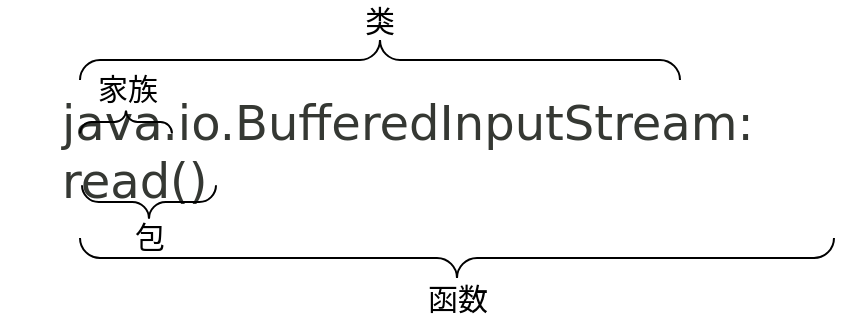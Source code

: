 <mxfile version="24.0.2" type="github">
  <diagram name="第 1 页" id="2gXyJjOuFkFEENA3DUx1">
    <mxGraphModel dx="698" dy="375" grid="1" gridSize="10" guides="1" tooltips="1" connect="1" arrows="1" fold="1" page="1" pageScale="1" pageWidth="827" pageHeight="1169" math="0" shadow="0">
      <root>
        <mxCell id="0" />
        <mxCell id="1" parent="0" />
        <mxCell id="TaAx6gh9WamMbnJy0VXJ-4" value="&lt;ul style=&quot;margin: 0px 0px 0px 15px; padding: 1px 0px 0px 15px; color: rgb(53, 56, 51); font-family: &amp;quot;DejaVu Sans&amp;quot;, Arial, Helvetica, sans-serif; text-align: left; background-color: rgb(255, 255, 255);&quot; class=&quot;inheritance&quot;&gt;&lt;li style=&quot;display: inline; list-style: none;&quot;&gt;&lt;font style=&quot;font-size: 24px;&quot;&gt;java.io.BufferedInputStream: read()&lt;/font&gt;&lt;/li&gt;&lt;/ul&gt;" style="text;html=1;align=center;verticalAlign=middle;whiteSpace=wrap;rounded=0;" vertex="1" parent="1">
          <mxGeometry x="150" y="185" width="430" height="60" as="geometry" />
        </mxCell>
        <mxCell id="TaAx6gh9WamMbnJy0VXJ-8" value="&lt;font style=&quot;font-size: 15px;&quot;&gt;家族&lt;/font&gt;" style="text;html=1;align=center;verticalAlign=middle;whiteSpace=wrap;rounded=0;" vertex="1" parent="1">
          <mxGeometry x="194" y="170" width="40" height="25" as="geometry" />
        </mxCell>
        <mxCell id="TaAx6gh9WamMbnJy0VXJ-9" value="&lt;font style=&quot;font-size: 15px;&quot;&gt;类&lt;/font&gt;" style="text;html=1;align=center;verticalAlign=middle;whiteSpace=wrap;rounded=0;" vertex="1" parent="1">
          <mxGeometry x="325" y="139" width="30" height="20" as="geometry" />
        </mxCell>
        <mxCell id="TaAx6gh9WamMbnJy0VXJ-10" value="&lt;font style=&quot;font-size: 15px;&quot;&gt;包&lt;/font&gt;" style="text;html=1;align=center;verticalAlign=middle;whiteSpace=wrap;rounded=0;" vertex="1" parent="1">
          <mxGeometry x="210" y="247" width="30" height="20" as="geometry" />
        </mxCell>
        <mxCell id="TaAx6gh9WamMbnJy0VXJ-17" value="&lt;font style=&quot;font-size: 15px;&quot;&gt;函数&lt;/font&gt;" style="text;html=1;align=center;verticalAlign=middle;whiteSpace=wrap;rounded=0;" vertex="1" parent="1">
          <mxGeometry x="353.5" y="278" width="50" height="20" as="geometry" />
        </mxCell>
        <mxCell id="TaAx6gh9WamMbnJy0VXJ-18" value="" style="verticalLabelPosition=bottom;shadow=0;dashed=0;align=center;html=1;verticalAlign=top;strokeWidth=1;shape=mxgraph.mockup.markup.curlyBrace;whiteSpace=wrap;strokeColor=#000000;" vertex="1" parent="1">
          <mxGeometry x="190" y="190" width="46" height="20" as="geometry" />
        </mxCell>
        <mxCell id="TaAx6gh9WamMbnJy0VXJ-19" value="" style="verticalLabelPosition=bottom;shadow=0;dashed=0;align=center;html=1;verticalAlign=top;strokeWidth=1;shape=mxgraph.mockup.markup.curlyBrace;whiteSpace=wrap;strokeColor=#000000;rotation=-180;" vertex="1" parent="1">
          <mxGeometry x="191" y="230" width="67" height="20" as="geometry" />
        </mxCell>
        <mxCell id="TaAx6gh9WamMbnJy0VXJ-20" value="" style="verticalLabelPosition=bottom;shadow=0;dashed=0;align=center;html=1;verticalAlign=top;strokeWidth=1;shape=mxgraph.mockup.markup.curlyBrace;whiteSpace=wrap;strokeColor=#000000;rotation=-180;" vertex="1" parent="1">
          <mxGeometry x="190" y="258" width="377" height="20" as="geometry" />
        </mxCell>
        <mxCell id="TaAx6gh9WamMbnJy0VXJ-21" value="" style="verticalLabelPosition=bottom;shadow=0;dashed=0;align=center;html=1;verticalAlign=top;strokeWidth=1;shape=mxgraph.mockup.markup.curlyBrace;whiteSpace=wrap;strokeColor=#000000;rotation=0;" vertex="1" parent="1">
          <mxGeometry x="190" y="159" width="300" height="20" as="geometry" />
        </mxCell>
      </root>
    </mxGraphModel>
  </diagram>
</mxfile>
